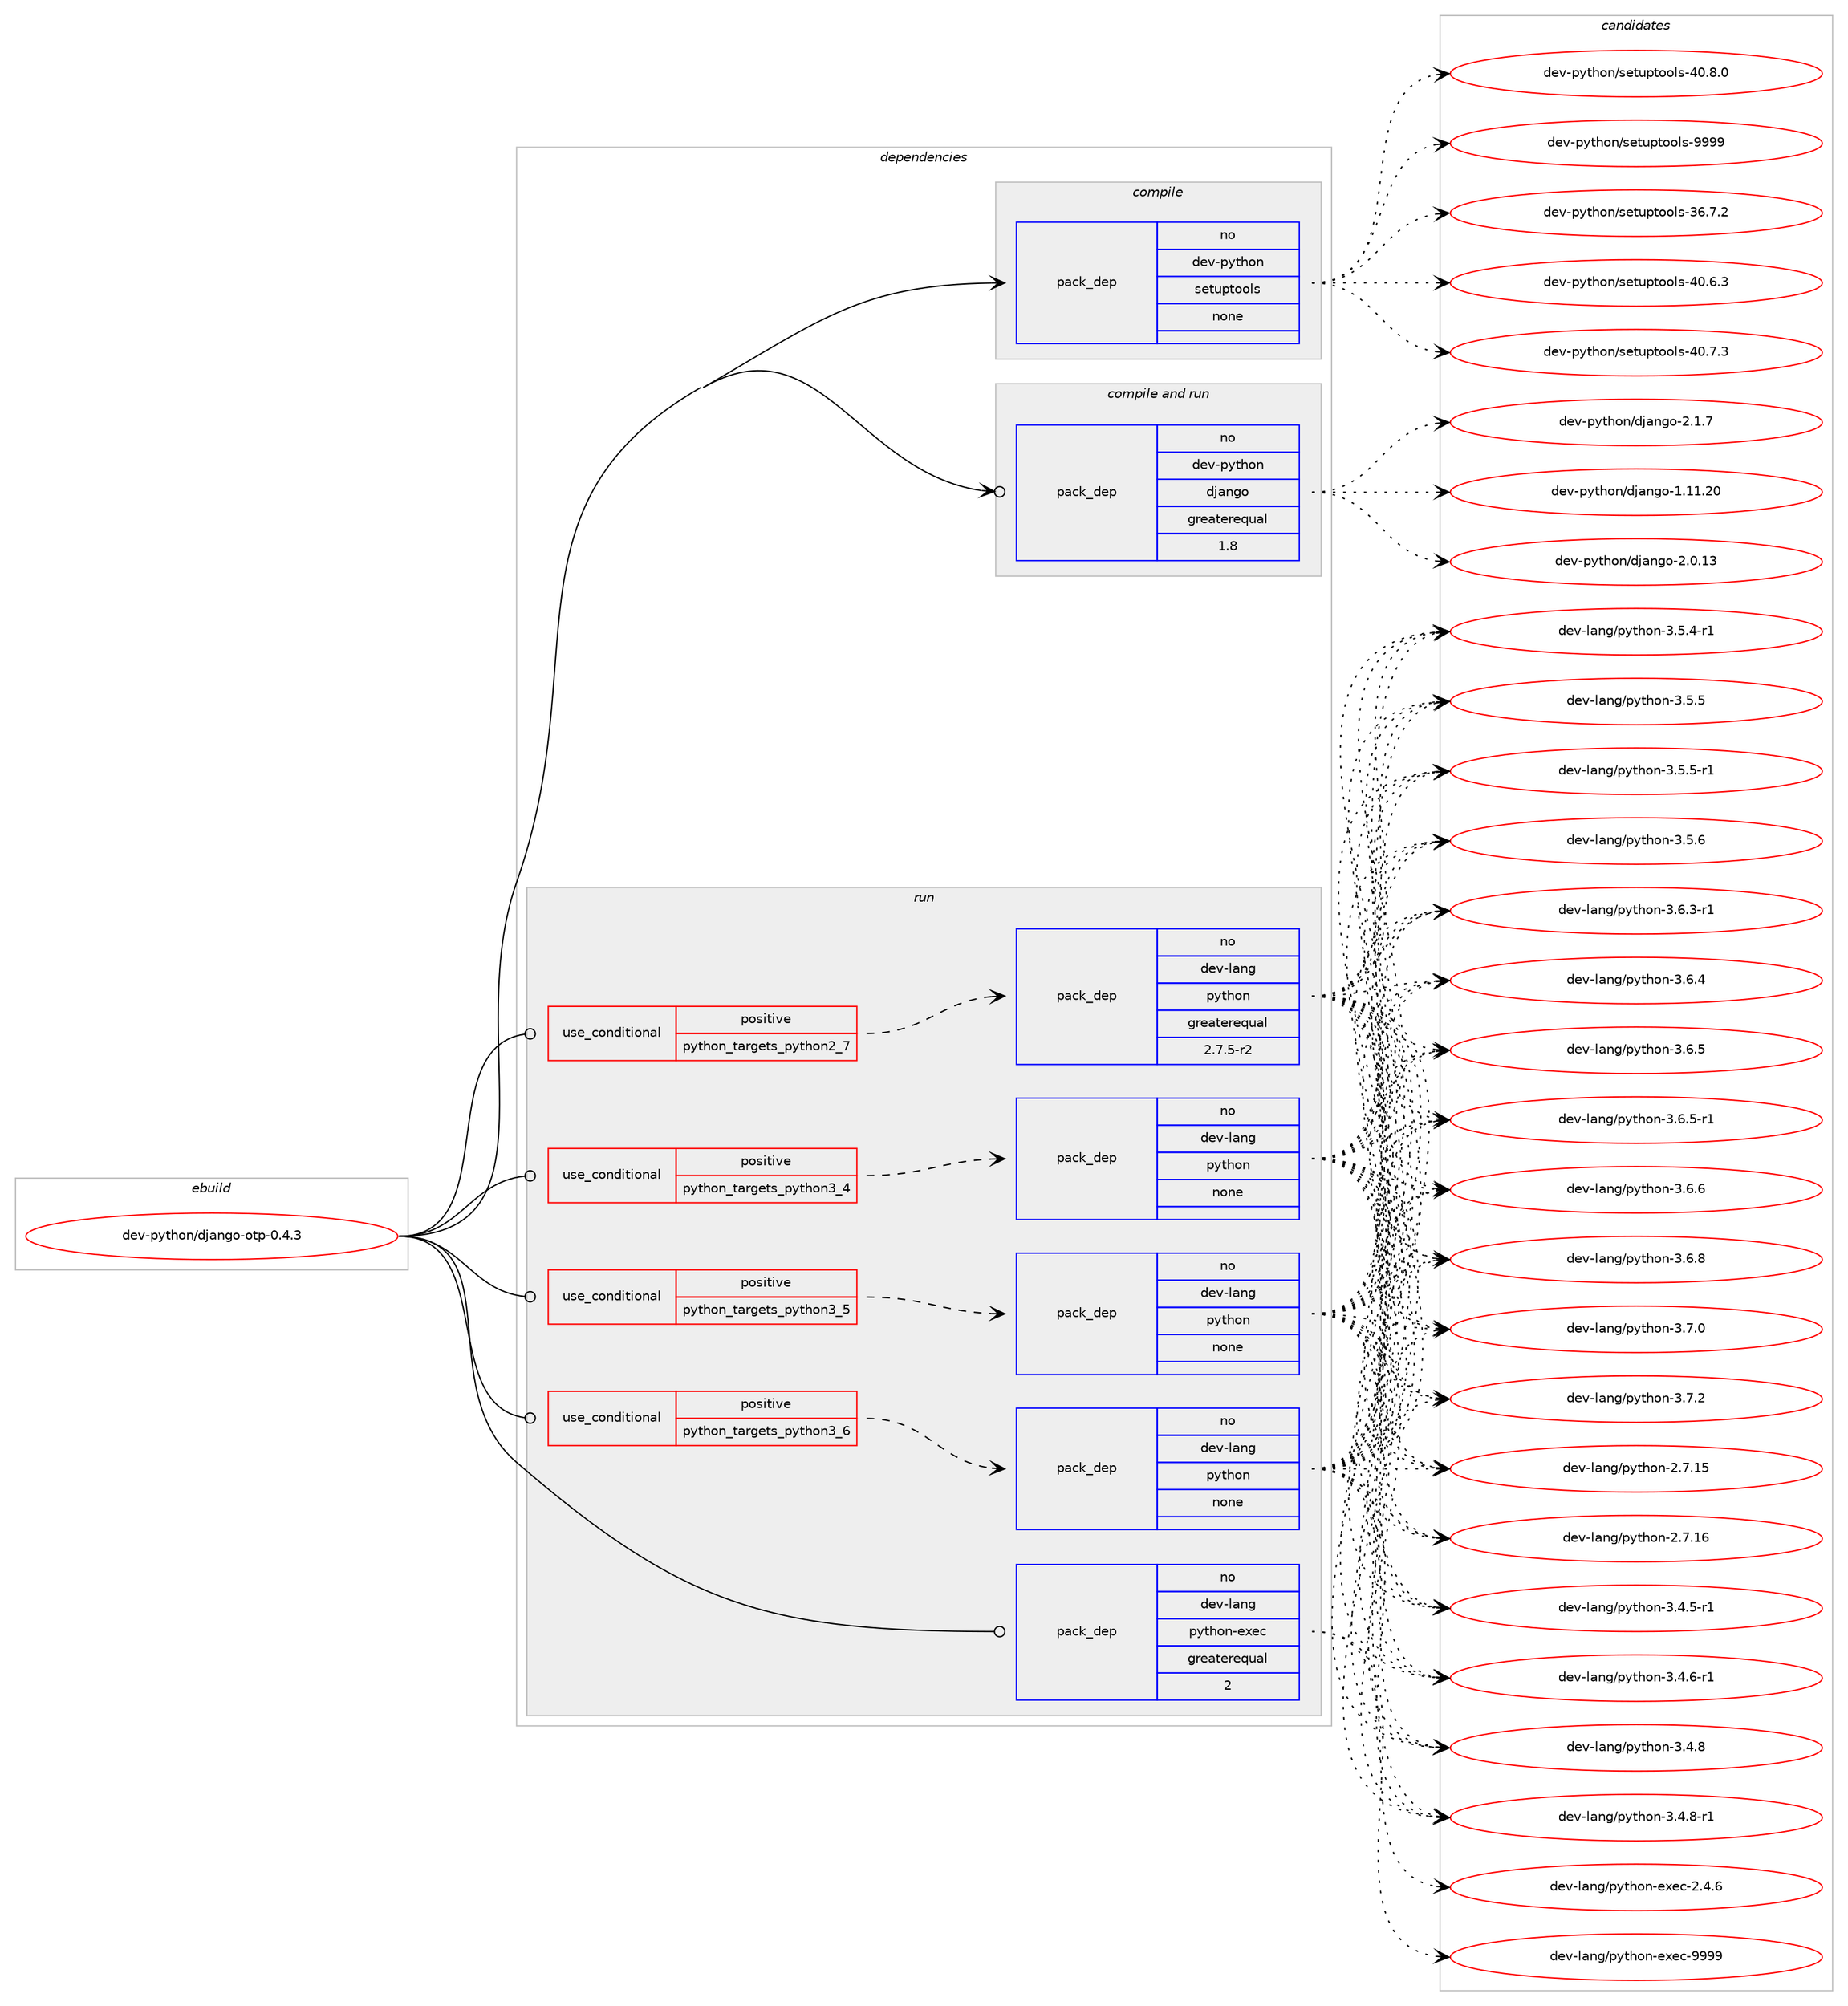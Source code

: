 digraph prolog {

# *************
# Graph options
# *************

newrank=true;
concentrate=true;
compound=true;
graph [rankdir=LR,fontname=Helvetica,fontsize=10,ranksep=1.5];#, ranksep=2.5, nodesep=0.2];
edge  [arrowhead=vee];
node  [fontname=Helvetica,fontsize=10];

# **********
# The ebuild
# **********

subgraph cluster_leftcol {
color=gray;
rank=same;
label=<<i>ebuild</i>>;
id [label="dev-python/django-otp-0.4.3", color=red, width=4, href="../dev-python/django-otp-0.4.3.svg"];
}

# ****************
# The dependencies
# ****************

subgraph cluster_midcol {
color=gray;
label=<<i>dependencies</i>>;
subgraph cluster_compile {
fillcolor="#eeeeee";
style=filled;
label=<<i>compile</i>>;
subgraph pack1009695 {
dependency1406343 [label=<<TABLE BORDER="0" CELLBORDER="1" CELLSPACING="0" CELLPADDING="4" WIDTH="220"><TR><TD ROWSPAN="6" CELLPADDING="30">pack_dep</TD></TR><TR><TD WIDTH="110">no</TD></TR><TR><TD>dev-python</TD></TR><TR><TD>setuptools</TD></TR><TR><TD>none</TD></TR><TR><TD></TD></TR></TABLE>>, shape=none, color=blue];
}
id:e -> dependency1406343:w [weight=20,style="solid",arrowhead="vee"];
}
subgraph cluster_compileandrun {
fillcolor="#eeeeee";
style=filled;
label=<<i>compile and run</i>>;
subgraph pack1009696 {
dependency1406344 [label=<<TABLE BORDER="0" CELLBORDER="1" CELLSPACING="0" CELLPADDING="4" WIDTH="220"><TR><TD ROWSPAN="6" CELLPADDING="30">pack_dep</TD></TR><TR><TD WIDTH="110">no</TD></TR><TR><TD>dev-python</TD></TR><TR><TD>django</TD></TR><TR><TD>greaterequal</TD></TR><TR><TD>1.8</TD></TR></TABLE>>, shape=none, color=blue];
}
id:e -> dependency1406344:w [weight=20,style="solid",arrowhead="odotvee"];
}
subgraph cluster_run {
fillcolor="#eeeeee";
style=filled;
label=<<i>run</i>>;
subgraph cond373392 {
dependency1406345 [label=<<TABLE BORDER="0" CELLBORDER="1" CELLSPACING="0" CELLPADDING="4"><TR><TD ROWSPAN="3" CELLPADDING="10">use_conditional</TD></TR><TR><TD>positive</TD></TR><TR><TD>python_targets_python2_7</TD></TR></TABLE>>, shape=none, color=red];
subgraph pack1009697 {
dependency1406346 [label=<<TABLE BORDER="0" CELLBORDER="1" CELLSPACING="0" CELLPADDING="4" WIDTH="220"><TR><TD ROWSPAN="6" CELLPADDING="30">pack_dep</TD></TR><TR><TD WIDTH="110">no</TD></TR><TR><TD>dev-lang</TD></TR><TR><TD>python</TD></TR><TR><TD>greaterequal</TD></TR><TR><TD>2.7.5-r2</TD></TR></TABLE>>, shape=none, color=blue];
}
dependency1406345:e -> dependency1406346:w [weight=20,style="dashed",arrowhead="vee"];
}
id:e -> dependency1406345:w [weight=20,style="solid",arrowhead="odot"];
subgraph cond373393 {
dependency1406347 [label=<<TABLE BORDER="0" CELLBORDER="1" CELLSPACING="0" CELLPADDING="4"><TR><TD ROWSPAN="3" CELLPADDING="10">use_conditional</TD></TR><TR><TD>positive</TD></TR><TR><TD>python_targets_python3_4</TD></TR></TABLE>>, shape=none, color=red];
subgraph pack1009698 {
dependency1406348 [label=<<TABLE BORDER="0" CELLBORDER="1" CELLSPACING="0" CELLPADDING="4" WIDTH="220"><TR><TD ROWSPAN="6" CELLPADDING="30">pack_dep</TD></TR><TR><TD WIDTH="110">no</TD></TR><TR><TD>dev-lang</TD></TR><TR><TD>python</TD></TR><TR><TD>none</TD></TR><TR><TD></TD></TR></TABLE>>, shape=none, color=blue];
}
dependency1406347:e -> dependency1406348:w [weight=20,style="dashed",arrowhead="vee"];
}
id:e -> dependency1406347:w [weight=20,style="solid",arrowhead="odot"];
subgraph cond373394 {
dependency1406349 [label=<<TABLE BORDER="0" CELLBORDER="1" CELLSPACING="0" CELLPADDING="4"><TR><TD ROWSPAN="3" CELLPADDING="10">use_conditional</TD></TR><TR><TD>positive</TD></TR><TR><TD>python_targets_python3_5</TD></TR></TABLE>>, shape=none, color=red];
subgraph pack1009699 {
dependency1406350 [label=<<TABLE BORDER="0" CELLBORDER="1" CELLSPACING="0" CELLPADDING="4" WIDTH="220"><TR><TD ROWSPAN="6" CELLPADDING="30">pack_dep</TD></TR><TR><TD WIDTH="110">no</TD></TR><TR><TD>dev-lang</TD></TR><TR><TD>python</TD></TR><TR><TD>none</TD></TR><TR><TD></TD></TR></TABLE>>, shape=none, color=blue];
}
dependency1406349:e -> dependency1406350:w [weight=20,style="dashed",arrowhead="vee"];
}
id:e -> dependency1406349:w [weight=20,style="solid",arrowhead="odot"];
subgraph cond373395 {
dependency1406351 [label=<<TABLE BORDER="0" CELLBORDER="1" CELLSPACING="0" CELLPADDING="4"><TR><TD ROWSPAN="3" CELLPADDING="10">use_conditional</TD></TR><TR><TD>positive</TD></TR><TR><TD>python_targets_python3_6</TD></TR></TABLE>>, shape=none, color=red];
subgraph pack1009700 {
dependency1406352 [label=<<TABLE BORDER="0" CELLBORDER="1" CELLSPACING="0" CELLPADDING="4" WIDTH="220"><TR><TD ROWSPAN="6" CELLPADDING="30">pack_dep</TD></TR><TR><TD WIDTH="110">no</TD></TR><TR><TD>dev-lang</TD></TR><TR><TD>python</TD></TR><TR><TD>none</TD></TR><TR><TD></TD></TR></TABLE>>, shape=none, color=blue];
}
dependency1406351:e -> dependency1406352:w [weight=20,style="dashed",arrowhead="vee"];
}
id:e -> dependency1406351:w [weight=20,style="solid",arrowhead="odot"];
subgraph pack1009701 {
dependency1406353 [label=<<TABLE BORDER="0" CELLBORDER="1" CELLSPACING="0" CELLPADDING="4" WIDTH="220"><TR><TD ROWSPAN="6" CELLPADDING="30">pack_dep</TD></TR><TR><TD WIDTH="110">no</TD></TR><TR><TD>dev-lang</TD></TR><TR><TD>python-exec</TD></TR><TR><TD>greaterequal</TD></TR><TR><TD>2</TD></TR></TABLE>>, shape=none, color=blue];
}
id:e -> dependency1406353:w [weight=20,style="solid",arrowhead="odot"];
}
}

# **************
# The candidates
# **************

subgraph cluster_choices {
rank=same;
color=gray;
label=<<i>candidates</i>>;

subgraph choice1009695 {
color=black;
nodesep=1;
choice100101118451121211161041111104711510111611711211611111110811545515446554650 [label="dev-python/setuptools-36.7.2", color=red, width=4,href="../dev-python/setuptools-36.7.2.svg"];
choice100101118451121211161041111104711510111611711211611111110811545524846544651 [label="dev-python/setuptools-40.6.3", color=red, width=4,href="../dev-python/setuptools-40.6.3.svg"];
choice100101118451121211161041111104711510111611711211611111110811545524846554651 [label="dev-python/setuptools-40.7.3", color=red, width=4,href="../dev-python/setuptools-40.7.3.svg"];
choice100101118451121211161041111104711510111611711211611111110811545524846564648 [label="dev-python/setuptools-40.8.0", color=red, width=4,href="../dev-python/setuptools-40.8.0.svg"];
choice10010111845112121116104111110471151011161171121161111111081154557575757 [label="dev-python/setuptools-9999", color=red, width=4,href="../dev-python/setuptools-9999.svg"];
dependency1406343:e -> choice100101118451121211161041111104711510111611711211611111110811545515446554650:w [style=dotted,weight="100"];
dependency1406343:e -> choice100101118451121211161041111104711510111611711211611111110811545524846544651:w [style=dotted,weight="100"];
dependency1406343:e -> choice100101118451121211161041111104711510111611711211611111110811545524846554651:w [style=dotted,weight="100"];
dependency1406343:e -> choice100101118451121211161041111104711510111611711211611111110811545524846564648:w [style=dotted,weight="100"];
dependency1406343:e -> choice10010111845112121116104111110471151011161171121161111111081154557575757:w [style=dotted,weight="100"];
}
subgraph choice1009696 {
color=black;
nodesep=1;
choice1001011184511212111610411111047100106971101031114549464949465048 [label="dev-python/django-1.11.20", color=red, width=4,href="../dev-python/django-1.11.20.svg"];
choice10010111845112121116104111110471001069711010311145504648464951 [label="dev-python/django-2.0.13", color=red, width=4,href="../dev-python/django-2.0.13.svg"];
choice100101118451121211161041111104710010697110103111455046494655 [label="dev-python/django-2.1.7", color=red, width=4,href="../dev-python/django-2.1.7.svg"];
dependency1406344:e -> choice1001011184511212111610411111047100106971101031114549464949465048:w [style=dotted,weight="100"];
dependency1406344:e -> choice10010111845112121116104111110471001069711010311145504648464951:w [style=dotted,weight="100"];
dependency1406344:e -> choice100101118451121211161041111104710010697110103111455046494655:w [style=dotted,weight="100"];
}
subgraph choice1009697 {
color=black;
nodesep=1;
choice10010111845108971101034711212111610411111045504655464953 [label="dev-lang/python-2.7.15", color=red, width=4,href="../dev-lang/python-2.7.15.svg"];
choice10010111845108971101034711212111610411111045504655464954 [label="dev-lang/python-2.7.16", color=red, width=4,href="../dev-lang/python-2.7.16.svg"];
choice1001011184510897110103471121211161041111104551465246534511449 [label="dev-lang/python-3.4.5-r1", color=red, width=4,href="../dev-lang/python-3.4.5-r1.svg"];
choice1001011184510897110103471121211161041111104551465246544511449 [label="dev-lang/python-3.4.6-r1", color=red, width=4,href="../dev-lang/python-3.4.6-r1.svg"];
choice100101118451089711010347112121116104111110455146524656 [label="dev-lang/python-3.4.8", color=red, width=4,href="../dev-lang/python-3.4.8.svg"];
choice1001011184510897110103471121211161041111104551465246564511449 [label="dev-lang/python-3.4.8-r1", color=red, width=4,href="../dev-lang/python-3.4.8-r1.svg"];
choice1001011184510897110103471121211161041111104551465346524511449 [label="dev-lang/python-3.5.4-r1", color=red, width=4,href="../dev-lang/python-3.5.4-r1.svg"];
choice100101118451089711010347112121116104111110455146534653 [label="dev-lang/python-3.5.5", color=red, width=4,href="../dev-lang/python-3.5.5.svg"];
choice1001011184510897110103471121211161041111104551465346534511449 [label="dev-lang/python-3.5.5-r1", color=red, width=4,href="../dev-lang/python-3.5.5-r1.svg"];
choice100101118451089711010347112121116104111110455146534654 [label="dev-lang/python-3.5.6", color=red, width=4,href="../dev-lang/python-3.5.6.svg"];
choice1001011184510897110103471121211161041111104551465446514511449 [label="dev-lang/python-3.6.3-r1", color=red, width=4,href="../dev-lang/python-3.6.3-r1.svg"];
choice100101118451089711010347112121116104111110455146544652 [label="dev-lang/python-3.6.4", color=red, width=4,href="../dev-lang/python-3.6.4.svg"];
choice100101118451089711010347112121116104111110455146544653 [label="dev-lang/python-3.6.5", color=red, width=4,href="../dev-lang/python-3.6.5.svg"];
choice1001011184510897110103471121211161041111104551465446534511449 [label="dev-lang/python-3.6.5-r1", color=red, width=4,href="../dev-lang/python-3.6.5-r1.svg"];
choice100101118451089711010347112121116104111110455146544654 [label="dev-lang/python-3.6.6", color=red, width=4,href="../dev-lang/python-3.6.6.svg"];
choice100101118451089711010347112121116104111110455146544656 [label="dev-lang/python-3.6.8", color=red, width=4,href="../dev-lang/python-3.6.8.svg"];
choice100101118451089711010347112121116104111110455146554648 [label="dev-lang/python-3.7.0", color=red, width=4,href="../dev-lang/python-3.7.0.svg"];
choice100101118451089711010347112121116104111110455146554650 [label="dev-lang/python-3.7.2", color=red, width=4,href="../dev-lang/python-3.7.2.svg"];
dependency1406346:e -> choice10010111845108971101034711212111610411111045504655464953:w [style=dotted,weight="100"];
dependency1406346:e -> choice10010111845108971101034711212111610411111045504655464954:w [style=dotted,weight="100"];
dependency1406346:e -> choice1001011184510897110103471121211161041111104551465246534511449:w [style=dotted,weight="100"];
dependency1406346:e -> choice1001011184510897110103471121211161041111104551465246544511449:w [style=dotted,weight="100"];
dependency1406346:e -> choice100101118451089711010347112121116104111110455146524656:w [style=dotted,weight="100"];
dependency1406346:e -> choice1001011184510897110103471121211161041111104551465246564511449:w [style=dotted,weight="100"];
dependency1406346:e -> choice1001011184510897110103471121211161041111104551465346524511449:w [style=dotted,weight="100"];
dependency1406346:e -> choice100101118451089711010347112121116104111110455146534653:w [style=dotted,weight="100"];
dependency1406346:e -> choice1001011184510897110103471121211161041111104551465346534511449:w [style=dotted,weight="100"];
dependency1406346:e -> choice100101118451089711010347112121116104111110455146534654:w [style=dotted,weight="100"];
dependency1406346:e -> choice1001011184510897110103471121211161041111104551465446514511449:w [style=dotted,weight="100"];
dependency1406346:e -> choice100101118451089711010347112121116104111110455146544652:w [style=dotted,weight="100"];
dependency1406346:e -> choice100101118451089711010347112121116104111110455146544653:w [style=dotted,weight="100"];
dependency1406346:e -> choice1001011184510897110103471121211161041111104551465446534511449:w [style=dotted,weight="100"];
dependency1406346:e -> choice100101118451089711010347112121116104111110455146544654:w [style=dotted,weight="100"];
dependency1406346:e -> choice100101118451089711010347112121116104111110455146544656:w [style=dotted,weight="100"];
dependency1406346:e -> choice100101118451089711010347112121116104111110455146554648:w [style=dotted,weight="100"];
dependency1406346:e -> choice100101118451089711010347112121116104111110455146554650:w [style=dotted,weight="100"];
}
subgraph choice1009698 {
color=black;
nodesep=1;
choice10010111845108971101034711212111610411111045504655464953 [label="dev-lang/python-2.7.15", color=red, width=4,href="../dev-lang/python-2.7.15.svg"];
choice10010111845108971101034711212111610411111045504655464954 [label="dev-lang/python-2.7.16", color=red, width=4,href="../dev-lang/python-2.7.16.svg"];
choice1001011184510897110103471121211161041111104551465246534511449 [label="dev-lang/python-3.4.5-r1", color=red, width=4,href="../dev-lang/python-3.4.5-r1.svg"];
choice1001011184510897110103471121211161041111104551465246544511449 [label="dev-lang/python-3.4.6-r1", color=red, width=4,href="../dev-lang/python-3.4.6-r1.svg"];
choice100101118451089711010347112121116104111110455146524656 [label="dev-lang/python-3.4.8", color=red, width=4,href="../dev-lang/python-3.4.8.svg"];
choice1001011184510897110103471121211161041111104551465246564511449 [label="dev-lang/python-3.4.8-r1", color=red, width=4,href="../dev-lang/python-3.4.8-r1.svg"];
choice1001011184510897110103471121211161041111104551465346524511449 [label="dev-lang/python-3.5.4-r1", color=red, width=4,href="../dev-lang/python-3.5.4-r1.svg"];
choice100101118451089711010347112121116104111110455146534653 [label="dev-lang/python-3.5.5", color=red, width=4,href="../dev-lang/python-3.5.5.svg"];
choice1001011184510897110103471121211161041111104551465346534511449 [label="dev-lang/python-3.5.5-r1", color=red, width=4,href="../dev-lang/python-3.5.5-r1.svg"];
choice100101118451089711010347112121116104111110455146534654 [label="dev-lang/python-3.5.6", color=red, width=4,href="../dev-lang/python-3.5.6.svg"];
choice1001011184510897110103471121211161041111104551465446514511449 [label="dev-lang/python-3.6.3-r1", color=red, width=4,href="../dev-lang/python-3.6.3-r1.svg"];
choice100101118451089711010347112121116104111110455146544652 [label="dev-lang/python-3.6.4", color=red, width=4,href="../dev-lang/python-3.6.4.svg"];
choice100101118451089711010347112121116104111110455146544653 [label="dev-lang/python-3.6.5", color=red, width=4,href="../dev-lang/python-3.6.5.svg"];
choice1001011184510897110103471121211161041111104551465446534511449 [label="dev-lang/python-3.6.5-r1", color=red, width=4,href="../dev-lang/python-3.6.5-r1.svg"];
choice100101118451089711010347112121116104111110455146544654 [label="dev-lang/python-3.6.6", color=red, width=4,href="../dev-lang/python-3.6.6.svg"];
choice100101118451089711010347112121116104111110455146544656 [label="dev-lang/python-3.6.8", color=red, width=4,href="../dev-lang/python-3.6.8.svg"];
choice100101118451089711010347112121116104111110455146554648 [label="dev-lang/python-3.7.0", color=red, width=4,href="../dev-lang/python-3.7.0.svg"];
choice100101118451089711010347112121116104111110455146554650 [label="dev-lang/python-3.7.2", color=red, width=4,href="../dev-lang/python-3.7.2.svg"];
dependency1406348:e -> choice10010111845108971101034711212111610411111045504655464953:w [style=dotted,weight="100"];
dependency1406348:e -> choice10010111845108971101034711212111610411111045504655464954:w [style=dotted,weight="100"];
dependency1406348:e -> choice1001011184510897110103471121211161041111104551465246534511449:w [style=dotted,weight="100"];
dependency1406348:e -> choice1001011184510897110103471121211161041111104551465246544511449:w [style=dotted,weight="100"];
dependency1406348:e -> choice100101118451089711010347112121116104111110455146524656:w [style=dotted,weight="100"];
dependency1406348:e -> choice1001011184510897110103471121211161041111104551465246564511449:w [style=dotted,weight="100"];
dependency1406348:e -> choice1001011184510897110103471121211161041111104551465346524511449:w [style=dotted,weight="100"];
dependency1406348:e -> choice100101118451089711010347112121116104111110455146534653:w [style=dotted,weight="100"];
dependency1406348:e -> choice1001011184510897110103471121211161041111104551465346534511449:w [style=dotted,weight="100"];
dependency1406348:e -> choice100101118451089711010347112121116104111110455146534654:w [style=dotted,weight="100"];
dependency1406348:e -> choice1001011184510897110103471121211161041111104551465446514511449:w [style=dotted,weight="100"];
dependency1406348:e -> choice100101118451089711010347112121116104111110455146544652:w [style=dotted,weight="100"];
dependency1406348:e -> choice100101118451089711010347112121116104111110455146544653:w [style=dotted,weight="100"];
dependency1406348:e -> choice1001011184510897110103471121211161041111104551465446534511449:w [style=dotted,weight="100"];
dependency1406348:e -> choice100101118451089711010347112121116104111110455146544654:w [style=dotted,weight="100"];
dependency1406348:e -> choice100101118451089711010347112121116104111110455146544656:w [style=dotted,weight="100"];
dependency1406348:e -> choice100101118451089711010347112121116104111110455146554648:w [style=dotted,weight="100"];
dependency1406348:e -> choice100101118451089711010347112121116104111110455146554650:w [style=dotted,weight="100"];
}
subgraph choice1009699 {
color=black;
nodesep=1;
choice10010111845108971101034711212111610411111045504655464953 [label="dev-lang/python-2.7.15", color=red, width=4,href="../dev-lang/python-2.7.15.svg"];
choice10010111845108971101034711212111610411111045504655464954 [label="dev-lang/python-2.7.16", color=red, width=4,href="../dev-lang/python-2.7.16.svg"];
choice1001011184510897110103471121211161041111104551465246534511449 [label="dev-lang/python-3.4.5-r1", color=red, width=4,href="../dev-lang/python-3.4.5-r1.svg"];
choice1001011184510897110103471121211161041111104551465246544511449 [label="dev-lang/python-3.4.6-r1", color=red, width=4,href="../dev-lang/python-3.4.6-r1.svg"];
choice100101118451089711010347112121116104111110455146524656 [label="dev-lang/python-3.4.8", color=red, width=4,href="../dev-lang/python-3.4.8.svg"];
choice1001011184510897110103471121211161041111104551465246564511449 [label="dev-lang/python-3.4.8-r1", color=red, width=4,href="../dev-lang/python-3.4.8-r1.svg"];
choice1001011184510897110103471121211161041111104551465346524511449 [label="dev-lang/python-3.5.4-r1", color=red, width=4,href="../dev-lang/python-3.5.4-r1.svg"];
choice100101118451089711010347112121116104111110455146534653 [label="dev-lang/python-3.5.5", color=red, width=4,href="../dev-lang/python-3.5.5.svg"];
choice1001011184510897110103471121211161041111104551465346534511449 [label="dev-lang/python-3.5.5-r1", color=red, width=4,href="../dev-lang/python-3.5.5-r1.svg"];
choice100101118451089711010347112121116104111110455146534654 [label="dev-lang/python-3.5.6", color=red, width=4,href="../dev-lang/python-3.5.6.svg"];
choice1001011184510897110103471121211161041111104551465446514511449 [label="dev-lang/python-3.6.3-r1", color=red, width=4,href="../dev-lang/python-3.6.3-r1.svg"];
choice100101118451089711010347112121116104111110455146544652 [label="dev-lang/python-3.6.4", color=red, width=4,href="../dev-lang/python-3.6.4.svg"];
choice100101118451089711010347112121116104111110455146544653 [label="dev-lang/python-3.6.5", color=red, width=4,href="../dev-lang/python-3.6.5.svg"];
choice1001011184510897110103471121211161041111104551465446534511449 [label="dev-lang/python-3.6.5-r1", color=red, width=4,href="../dev-lang/python-3.6.5-r1.svg"];
choice100101118451089711010347112121116104111110455146544654 [label="dev-lang/python-3.6.6", color=red, width=4,href="../dev-lang/python-3.6.6.svg"];
choice100101118451089711010347112121116104111110455146544656 [label="dev-lang/python-3.6.8", color=red, width=4,href="../dev-lang/python-3.6.8.svg"];
choice100101118451089711010347112121116104111110455146554648 [label="dev-lang/python-3.7.0", color=red, width=4,href="../dev-lang/python-3.7.0.svg"];
choice100101118451089711010347112121116104111110455146554650 [label="dev-lang/python-3.7.2", color=red, width=4,href="../dev-lang/python-3.7.2.svg"];
dependency1406350:e -> choice10010111845108971101034711212111610411111045504655464953:w [style=dotted,weight="100"];
dependency1406350:e -> choice10010111845108971101034711212111610411111045504655464954:w [style=dotted,weight="100"];
dependency1406350:e -> choice1001011184510897110103471121211161041111104551465246534511449:w [style=dotted,weight="100"];
dependency1406350:e -> choice1001011184510897110103471121211161041111104551465246544511449:w [style=dotted,weight="100"];
dependency1406350:e -> choice100101118451089711010347112121116104111110455146524656:w [style=dotted,weight="100"];
dependency1406350:e -> choice1001011184510897110103471121211161041111104551465246564511449:w [style=dotted,weight="100"];
dependency1406350:e -> choice1001011184510897110103471121211161041111104551465346524511449:w [style=dotted,weight="100"];
dependency1406350:e -> choice100101118451089711010347112121116104111110455146534653:w [style=dotted,weight="100"];
dependency1406350:e -> choice1001011184510897110103471121211161041111104551465346534511449:w [style=dotted,weight="100"];
dependency1406350:e -> choice100101118451089711010347112121116104111110455146534654:w [style=dotted,weight="100"];
dependency1406350:e -> choice1001011184510897110103471121211161041111104551465446514511449:w [style=dotted,weight="100"];
dependency1406350:e -> choice100101118451089711010347112121116104111110455146544652:w [style=dotted,weight="100"];
dependency1406350:e -> choice100101118451089711010347112121116104111110455146544653:w [style=dotted,weight="100"];
dependency1406350:e -> choice1001011184510897110103471121211161041111104551465446534511449:w [style=dotted,weight="100"];
dependency1406350:e -> choice100101118451089711010347112121116104111110455146544654:w [style=dotted,weight="100"];
dependency1406350:e -> choice100101118451089711010347112121116104111110455146544656:w [style=dotted,weight="100"];
dependency1406350:e -> choice100101118451089711010347112121116104111110455146554648:w [style=dotted,weight="100"];
dependency1406350:e -> choice100101118451089711010347112121116104111110455146554650:w [style=dotted,weight="100"];
}
subgraph choice1009700 {
color=black;
nodesep=1;
choice10010111845108971101034711212111610411111045504655464953 [label="dev-lang/python-2.7.15", color=red, width=4,href="../dev-lang/python-2.7.15.svg"];
choice10010111845108971101034711212111610411111045504655464954 [label="dev-lang/python-2.7.16", color=red, width=4,href="../dev-lang/python-2.7.16.svg"];
choice1001011184510897110103471121211161041111104551465246534511449 [label="dev-lang/python-3.4.5-r1", color=red, width=4,href="../dev-lang/python-3.4.5-r1.svg"];
choice1001011184510897110103471121211161041111104551465246544511449 [label="dev-lang/python-3.4.6-r1", color=red, width=4,href="../dev-lang/python-3.4.6-r1.svg"];
choice100101118451089711010347112121116104111110455146524656 [label="dev-lang/python-3.4.8", color=red, width=4,href="../dev-lang/python-3.4.8.svg"];
choice1001011184510897110103471121211161041111104551465246564511449 [label="dev-lang/python-3.4.8-r1", color=red, width=4,href="../dev-lang/python-3.4.8-r1.svg"];
choice1001011184510897110103471121211161041111104551465346524511449 [label="dev-lang/python-3.5.4-r1", color=red, width=4,href="../dev-lang/python-3.5.4-r1.svg"];
choice100101118451089711010347112121116104111110455146534653 [label="dev-lang/python-3.5.5", color=red, width=4,href="../dev-lang/python-3.5.5.svg"];
choice1001011184510897110103471121211161041111104551465346534511449 [label="dev-lang/python-3.5.5-r1", color=red, width=4,href="../dev-lang/python-3.5.5-r1.svg"];
choice100101118451089711010347112121116104111110455146534654 [label="dev-lang/python-3.5.6", color=red, width=4,href="../dev-lang/python-3.5.6.svg"];
choice1001011184510897110103471121211161041111104551465446514511449 [label="dev-lang/python-3.6.3-r1", color=red, width=4,href="../dev-lang/python-3.6.3-r1.svg"];
choice100101118451089711010347112121116104111110455146544652 [label="dev-lang/python-3.6.4", color=red, width=4,href="../dev-lang/python-3.6.4.svg"];
choice100101118451089711010347112121116104111110455146544653 [label="dev-lang/python-3.6.5", color=red, width=4,href="../dev-lang/python-3.6.5.svg"];
choice1001011184510897110103471121211161041111104551465446534511449 [label="dev-lang/python-3.6.5-r1", color=red, width=4,href="../dev-lang/python-3.6.5-r1.svg"];
choice100101118451089711010347112121116104111110455146544654 [label="dev-lang/python-3.6.6", color=red, width=4,href="../dev-lang/python-3.6.6.svg"];
choice100101118451089711010347112121116104111110455146544656 [label="dev-lang/python-3.6.8", color=red, width=4,href="../dev-lang/python-3.6.8.svg"];
choice100101118451089711010347112121116104111110455146554648 [label="dev-lang/python-3.7.0", color=red, width=4,href="../dev-lang/python-3.7.0.svg"];
choice100101118451089711010347112121116104111110455146554650 [label="dev-lang/python-3.7.2", color=red, width=4,href="../dev-lang/python-3.7.2.svg"];
dependency1406352:e -> choice10010111845108971101034711212111610411111045504655464953:w [style=dotted,weight="100"];
dependency1406352:e -> choice10010111845108971101034711212111610411111045504655464954:w [style=dotted,weight="100"];
dependency1406352:e -> choice1001011184510897110103471121211161041111104551465246534511449:w [style=dotted,weight="100"];
dependency1406352:e -> choice1001011184510897110103471121211161041111104551465246544511449:w [style=dotted,weight="100"];
dependency1406352:e -> choice100101118451089711010347112121116104111110455146524656:w [style=dotted,weight="100"];
dependency1406352:e -> choice1001011184510897110103471121211161041111104551465246564511449:w [style=dotted,weight="100"];
dependency1406352:e -> choice1001011184510897110103471121211161041111104551465346524511449:w [style=dotted,weight="100"];
dependency1406352:e -> choice100101118451089711010347112121116104111110455146534653:w [style=dotted,weight="100"];
dependency1406352:e -> choice1001011184510897110103471121211161041111104551465346534511449:w [style=dotted,weight="100"];
dependency1406352:e -> choice100101118451089711010347112121116104111110455146534654:w [style=dotted,weight="100"];
dependency1406352:e -> choice1001011184510897110103471121211161041111104551465446514511449:w [style=dotted,weight="100"];
dependency1406352:e -> choice100101118451089711010347112121116104111110455146544652:w [style=dotted,weight="100"];
dependency1406352:e -> choice100101118451089711010347112121116104111110455146544653:w [style=dotted,weight="100"];
dependency1406352:e -> choice1001011184510897110103471121211161041111104551465446534511449:w [style=dotted,weight="100"];
dependency1406352:e -> choice100101118451089711010347112121116104111110455146544654:w [style=dotted,weight="100"];
dependency1406352:e -> choice100101118451089711010347112121116104111110455146544656:w [style=dotted,weight="100"];
dependency1406352:e -> choice100101118451089711010347112121116104111110455146554648:w [style=dotted,weight="100"];
dependency1406352:e -> choice100101118451089711010347112121116104111110455146554650:w [style=dotted,weight="100"];
}
subgraph choice1009701 {
color=black;
nodesep=1;
choice1001011184510897110103471121211161041111104510112010199455046524654 [label="dev-lang/python-exec-2.4.6", color=red, width=4,href="../dev-lang/python-exec-2.4.6.svg"];
choice10010111845108971101034711212111610411111045101120101994557575757 [label="dev-lang/python-exec-9999", color=red, width=4,href="../dev-lang/python-exec-9999.svg"];
dependency1406353:e -> choice1001011184510897110103471121211161041111104510112010199455046524654:w [style=dotted,weight="100"];
dependency1406353:e -> choice10010111845108971101034711212111610411111045101120101994557575757:w [style=dotted,weight="100"];
}
}

}
